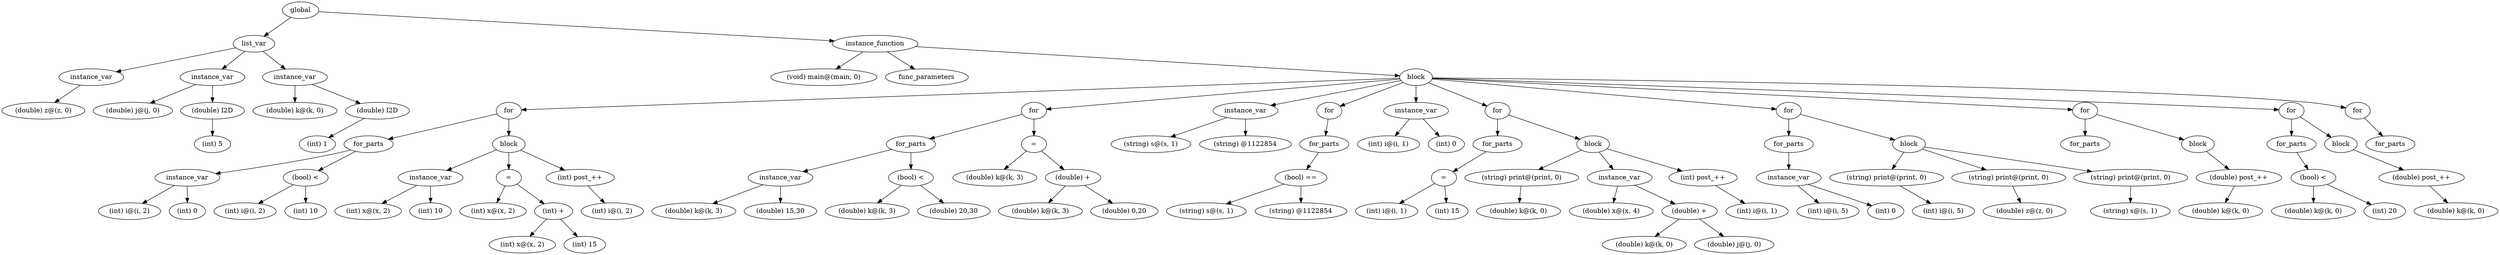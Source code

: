 digraph {
graph [ordering="out"];
node0[label="global"];
node1[label="list_var"];
node2[label="instance_var"];
node3[label="(double) z@(z, 0)"];
node2 -> node3;
node1 -> node2;
node4[label="instance_var"];
node5[label="(double) j@(j, 0)"];
node4 -> node5;
node6[label="(double) I2D"];
node7[label="(int) 5"];
node6 -> node7;
node4 -> node6;
node1 -> node4;
node8[label="instance_var"];
node9[label="(double) k@(k, 0)"];
node8 -> node9;
node10[label="(double) I2D"];
node11[label="(int) 1"];
node10 -> node11;
node8 -> node10;
node1 -> node8;
node0 -> node1;
node12[label="instance_function"];
node13[label="(void) main@(main, 0)"];
node12 -> node13;
node14[label="func_parameters"];
node12 -> node14;
node15[label="block"];
node16[label="for"];
node17[label="for_parts"];
node18[label="instance_var"];
node19[label="(int) i@(i, 2)"];
node18 -> node19;
node20[label="(int) 0"];
node18 -> node20;
node17 -> node18;
node21[label="(bool) <"];
node22[label="(int) i@(i, 2)"];
node21 -> node22;
node23[label="(int) 10"];
node21 -> node23;
node17 -> node21;
node16 -> node17;
node24[label="block"];
node25[label="instance_var"];
node26[label="(int) x@(x, 2)"];
node25 -> node26;
node27[label="(int) 10"];
node25 -> node27;
node24 -> node25;
node28[label="="];
node29[label="(int) x@(x, 2)"];
node28 -> node29;
node30[label="(int) +"];
node31[label="(int) x@(x, 2)"];
node30 -> node31;
node32[label="(int) 15"];
node30 -> node32;
node28 -> node30;
node24 -> node28;
node33[label="(int) post_++"];
node34[label="(int) i@(i, 2)"];
node33 -> node34;
node24 -> node33;
node16 -> node24;
node15 -> node16;
node35[label="for"];
node36[label="for_parts"];
node37[label="instance_var"];
node38[label="(double) k@(k, 3)"];
node37 -> node38;
node39[label="(double) 15,30"];
node37 -> node39;
node36 -> node37;
node40[label="(bool) <"];
node41[label="(double) k@(k, 3)"];
node40 -> node41;
node42[label="(double) 20,30"];
node40 -> node42;
node36 -> node40;
node35 -> node36;
node43[label="="];
node44[label="(double) k@(k, 3)"];
node43 -> node44;
node45[label="(double) +"];
node46[label="(double) k@(k, 3)"];
node45 -> node46;
node47[label="(double) 0,20"];
node45 -> node47;
node43 -> node45;
node35 -> node43;
node15 -> node35;
node48[label="instance_var"];
node49[label="(string) s@(s, 1)"];
node48 -> node49;
node50[label="(string) @1122854"];
node48 -> node50;
node15 -> node48;
node51[label="for"];
node52[label="for_parts"];
node53[label="(bool) =="];
node54[label="(string) s@(s, 1)"];
node53 -> node54;
node55[label="(string) @1122854"];
node53 -> node55;
node52 -> node53;
node51 -> node52;
node15 -> node51;
node56[label="instance_var"];
node57[label="(int) i@(i, 1)"];
node56 -> node57;
node58[label="(int) 0"];
node56 -> node58;
node15 -> node56;
node59[label="for"];
node60[label="for_parts"];
node61[label="="];
node62[label="(int) i@(i, 1)"];
node61 -> node62;
node63[label="(int) 15"];
node61 -> node63;
node60 -> node61;
node59 -> node60;
node64[label="block"];
node65[label="(string) print@(print, 0)"];
node66[label="(double) k@(k, 0)"];
node65 -> node66;
node64 -> node65;
node67[label="instance_var"];
node68[label="(double) x@(x, 4)"];
node67 -> node68;
node69[label="(double) +"];
node70[label="(double) k@(k, 0)"];
node69 -> node70;
node71[label="(double) j@(j, 0)"];
node69 -> node71;
node67 -> node69;
node64 -> node67;
node72[label="(int) post_++"];
node73[label="(int) i@(i, 1)"];
node72 -> node73;
node64 -> node72;
node59 -> node64;
node15 -> node59;
node74[label="for"];
node75[label="for_parts"];
node76[label="instance_var"];
node77[label="(int) i@(i, 5)"];
node76 -> node77;
node78[label="(int) 0"];
node76 -> node78;
node75 -> node76;
node74 -> node75;
node79[label="block"];
node80[label="(string) print@(print, 0)"];
node81[label="(int) i@(i, 5)"];
node80 -> node81;
node79 -> node80;
node82[label="(string) print@(print, 0)"];
node83[label="(double) z@(z, 0)"];
node82 -> node83;
node79 -> node82;
node84[label="(string) print@(print, 0)"];
node85[label="(string) s@(s, 1)"];
node84 -> node85;
node79 -> node84;
node74 -> node79;
node15 -> node74;
node86[label="for"];
node87[label="for_parts"];
node86 -> node87;
node88[label="block"];
node89[label="(double) post_++"];
node90[label="(double) k@(k, 0)"];
node89 -> node90;
node88 -> node89;
node86 -> node88;
node15 -> node86;
node91[label="for"];
node92[label="for_parts"];
node93[label="(bool) <"];
node94[label="(double) k@(k, 0)"];
node93 -> node94;
node95[label="(int) 20"];
node93 -> node95;
node92 -> node93;
node91 -> node92;
node96[label="block"];
node97[label="(double) post_++"];
node98[label="(double) k@(k, 0)"];
node97 -> node98;
node96 -> node97;
node91 -> node96;
node15 -> node91;
node99[label="for"];
node100[label="for_parts"];
node99 -> node100;
node15 -> node99;
node12 -> node15;
node0 -> node12;
}
